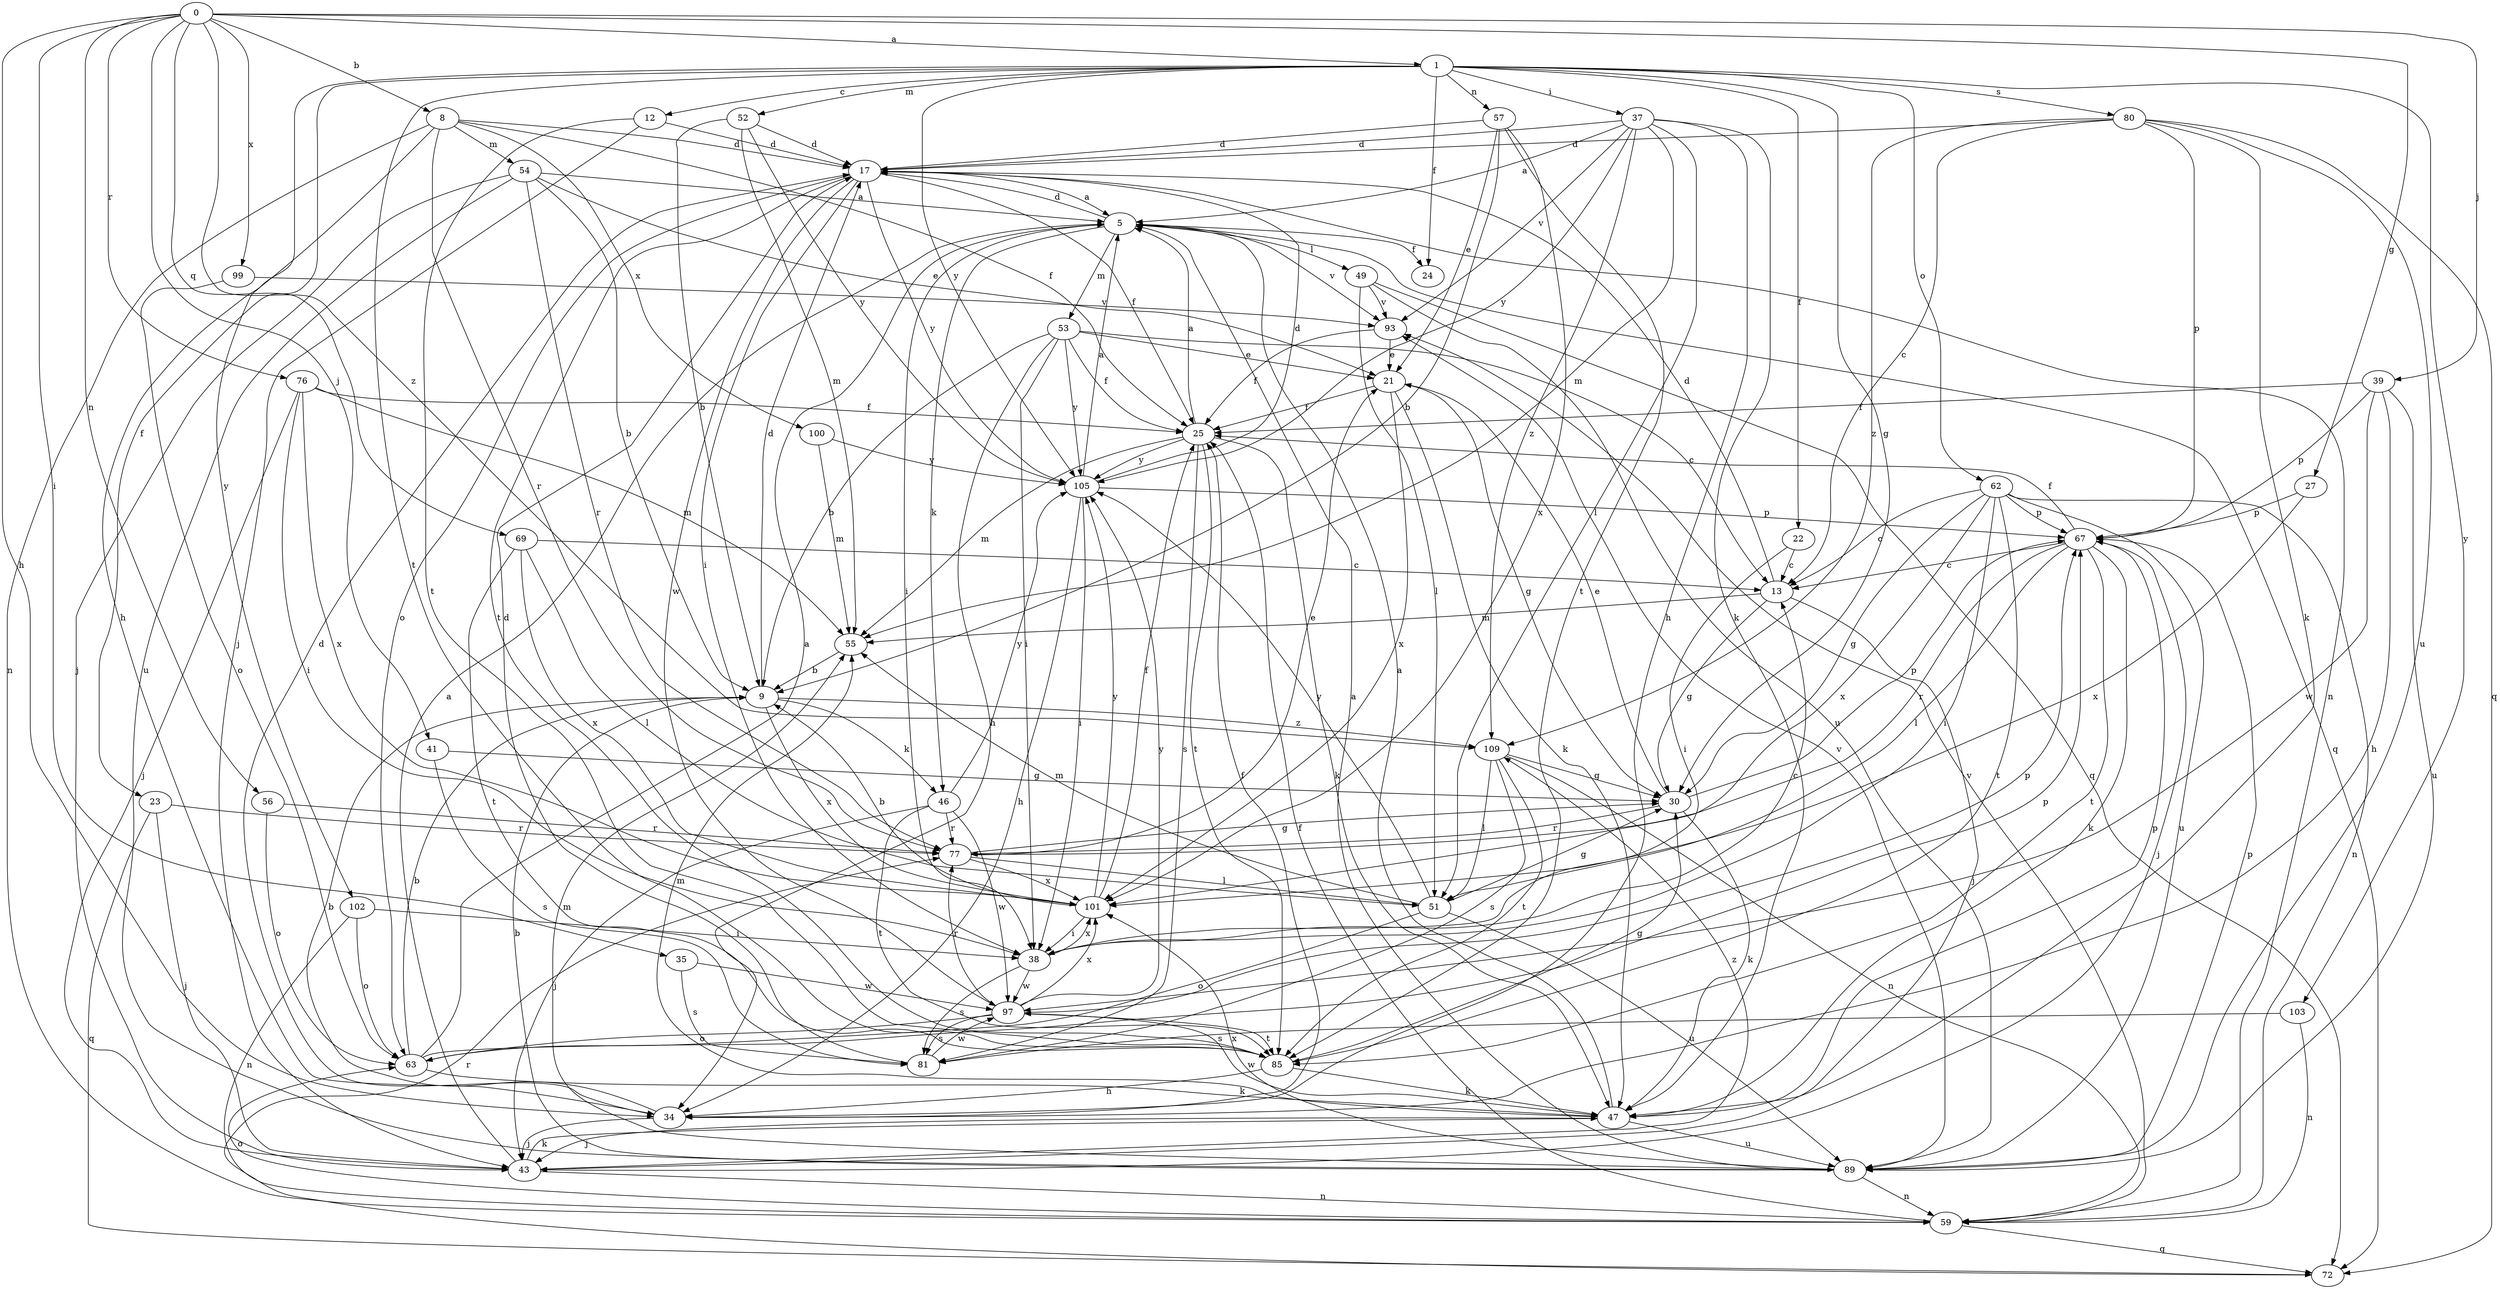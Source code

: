 strict digraph  {
0;
1;
5;
8;
9;
12;
13;
17;
21;
22;
23;
24;
25;
27;
30;
34;
35;
37;
38;
39;
41;
43;
46;
47;
49;
51;
52;
53;
54;
55;
56;
57;
59;
62;
63;
67;
69;
72;
76;
77;
80;
81;
85;
89;
93;
97;
99;
100;
101;
102;
103;
105;
109;
0 -> 1  [label=a];
0 -> 8  [label=b];
0 -> 27  [label=g];
0 -> 34  [label=h];
0 -> 35  [label=i];
0 -> 39  [label=j];
0 -> 41  [label=j];
0 -> 56  [label=n];
0 -> 69  [label=q];
0 -> 76  [label=r];
0 -> 99  [label=x];
0 -> 109  [label=z];
1 -> 12  [label=c];
1 -> 22  [label=f];
1 -> 23  [label=f];
1 -> 24  [label=f];
1 -> 30  [label=g];
1 -> 37  [label=i];
1 -> 52  [label=m];
1 -> 57  [label=n];
1 -> 62  [label=o];
1 -> 80  [label=s];
1 -> 85  [label=t];
1 -> 102  [label=y];
1 -> 103  [label=y];
1 -> 105  [label=y];
5 -> 17  [label=d];
5 -> 24  [label=f];
5 -> 38  [label=i];
5 -> 46  [label=k];
5 -> 49  [label=l];
5 -> 53  [label=m];
5 -> 72  [label=q];
5 -> 93  [label=v];
8 -> 17  [label=d];
8 -> 25  [label=f];
8 -> 34  [label=h];
8 -> 54  [label=m];
8 -> 59  [label=n];
8 -> 77  [label=r];
8 -> 100  [label=x];
9 -> 17  [label=d];
9 -> 46  [label=k];
9 -> 101  [label=x];
9 -> 109  [label=z];
12 -> 17  [label=d];
12 -> 43  [label=j];
12 -> 85  [label=t];
13 -> 17  [label=d];
13 -> 30  [label=g];
13 -> 43  [label=j];
13 -> 55  [label=m];
17 -> 5  [label=a];
17 -> 25  [label=f];
17 -> 38  [label=i];
17 -> 59  [label=n];
17 -> 63  [label=o];
17 -> 85  [label=t];
17 -> 97  [label=w];
17 -> 105  [label=y];
21 -> 25  [label=f];
21 -> 30  [label=g];
21 -> 47  [label=k];
21 -> 101  [label=x];
22 -> 13  [label=c];
22 -> 38  [label=i];
23 -> 43  [label=j];
23 -> 72  [label=q];
23 -> 77  [label=r];
25 -> 5  [label=a];
25 -> 47  [label=k];
25 -> 55  [label=m];
25 -> 81  [label=s];
25 -> 85  [label=t];
25 -> 105  [label=y];
27 -> 67  [label=p];
27 -> 101  [label=x];
30 -> 21  [label=e];
30 -> 47  [label=k];
30 -> 67  [label=p];
30 -> 77  [label=r];
34 -> 9  [label=b];
34 -> 17  [label=d];
34 -> 25  [label=f];
34 -> 43  [label=j];
35 -> 81  [label=s];
35 -> 97  [label=w];
37 -> 5  [label=a];
37 -> 17  [label=d];
37 -> 34  [label=h];
37 -> 47  [label=k];
37 -> 51  [label=l];
37 -> 55  [label=m];
37 -> 93  [label=v];
37 -> 105  [label=y];
37 -> 109  [label=z];
38 -> 13  [label=c];
38 -> 81  [label=s];
38 -> 97  [label=w];
38 -> 101  [label=x];
39 -> 25  [label=f];
39 -> 34  [label=h];
39 -> 67  [label=p];
39 -> 89  [label=u];
39 -> 97  [label=w];
41 -> 30  [label=g];
41 -> 81  [label=s];
43 -> 5  [label=a];
43 -> 47  [label=k];
43 -> 59  [label=n];
43 -> 109  [label=z];
46 -> 43  [label=j];
46 -> 77  [label=r];
46 -> 85  [label=t];
46 -> 97  [label=w];
46 -> 105  [label=y];
47 -> 5  [label=a];
47 -> 43  [label=j];
47 -> 55  [label=m];
47 -> 67  [label=p];
47 -> 89  [label=u];
47 -> 97  [label=w];
49 -> 51  [label=l];
49 -> 72  [label=q];
49 -> 89  [label=u];
49 -> 93  [label=v];
51 -> 30  [label=g];
51 -> 55  [label=m];
51 -> 63  [label=o];
51 -> 89  [label=u];
51 -> 105  [label=y];
52 -> 9  [label=b];
52 -> 17  [label=d];
52 -> 55  [label=m];
52 -> 105  [label=y];
53 -> 9  [label=b];
53 -> 13  [label=c];
53 -> 21  [label=e];
53 -> 25  [label=f];
53 -> 34  [label=h];
53 -> 38  [label=i];
53 -> 105  [label=y];
54 -> 5  [label=a];
54 -> 9  [label=b];
54 -> 21  [label=e];
54 -> 43  [label=j];
54 -> 77  [label=r];
54 -> 89  [label=u];
55 -> 9  [label=b];
56 -> 63  [label=o];
56 -> 77  [label=r];
57 -> 9  [label=b];
57 -> 17  [label=d];
57 -> 21  [label=e];
57 -> 85  [label=t];
57 -> 101  [label=x];
59 -> 25  [label=f];
59 -> 63  [label=o];
59 -> 72  [label=q];
59 -> 93  [label=v];
62 -> 13  [label=c];
62 -> 30  [label=g];
62 -> 38  [label=i];
62 -> 59  [label=n];
62 -> 67  [label=p];
62 -> 85  [label=t];
62 -> 89  [label=u];
62 -> 101  [label=x];
63 -> 5  [label=a];
63 -> 9  [label=b];
63 -> 47  [label=k];
63 -> 67  [label=p];
67 -> 13  [label=c];
67 -> 25  [label=f];
67 -> 43  [label=j];
67 -> 47  [label=k];
67 -> 51  [label=l];
67 -> 77  [label=r];
67 -> 85  [label=t];
69 -> 13  [label=c];
69 -> 51  [label=l];
69 -> 85  [label=t];
69 -> 101  [label=x];
72 -> 77  [label=r];
76 -> 25  [label=f];
76 -> 38  [label=i];
76 -> 43  [label=j];
76 -> 55  [label=m];
76 -> 101  [label=x];
77 -> 21  [label=e];
77 -> 30  [label=g];
77 -> 51  [label=l];
77 -> 101  [label=x];
80 -> 13  [label=c];
80 -> 17  [label=d];
80 -> 47  [label=k];
80 -> 67  [label=p];
80 -> 72  [label=q];
80 -> 89  [label=u];
80 -> 109  [label=z];
81 -> 17  [label=d];
81 -> 97  [label=w];
85 -> 30  [label=g];
85 -> 34  [label=h];
85 -> 47  [label=k];
89 -> 5  [label=a];
89 -> 9  [label=b];
89 -> 55  [label=m];
89 -> 59  [label=n];
89 -> 67  [label=p];
89 -> 93  [label=v];
89 -> 101  [label=x];
93 -> 21  [label=e];
93 -> 25  [label=f];
97 -> 63  [label=o];
97 -> 67  [label=p];
97 -> 77  [label=r];
97 -> 81  [label=s];
97 -> 85  [label=t];
97 -> 101  [label=x];
97 -> 105  [label=y];
99 -> 63  [label=o];
99 -> 93  [label=v];
100 -> 55  [label=m];
100 -> 105  [label=y];
101 -> 9  [label=b];
101 -> 25  [label=f];
101 -> 38  [label=i];
101 -> 105  [label=y];
102 -> 38  [label=i];
102 -> 59  [label=n];
102 -> 63  [label=o];
103 -> 59  [label=n];
103 -> 81  [label=s];
105 -> 5  [label=a];
105 -> 17  [label=d];
105 -> 34  [label=h];
105 -> 38  [label=i];
105 -> 67  [label=p];
109 -> 30  [label=g];
109 -> 51  [label=l];
109 -> 59  [label=n];
109 -> 81  [label=s];
109 -> 85  [label=t];
}
